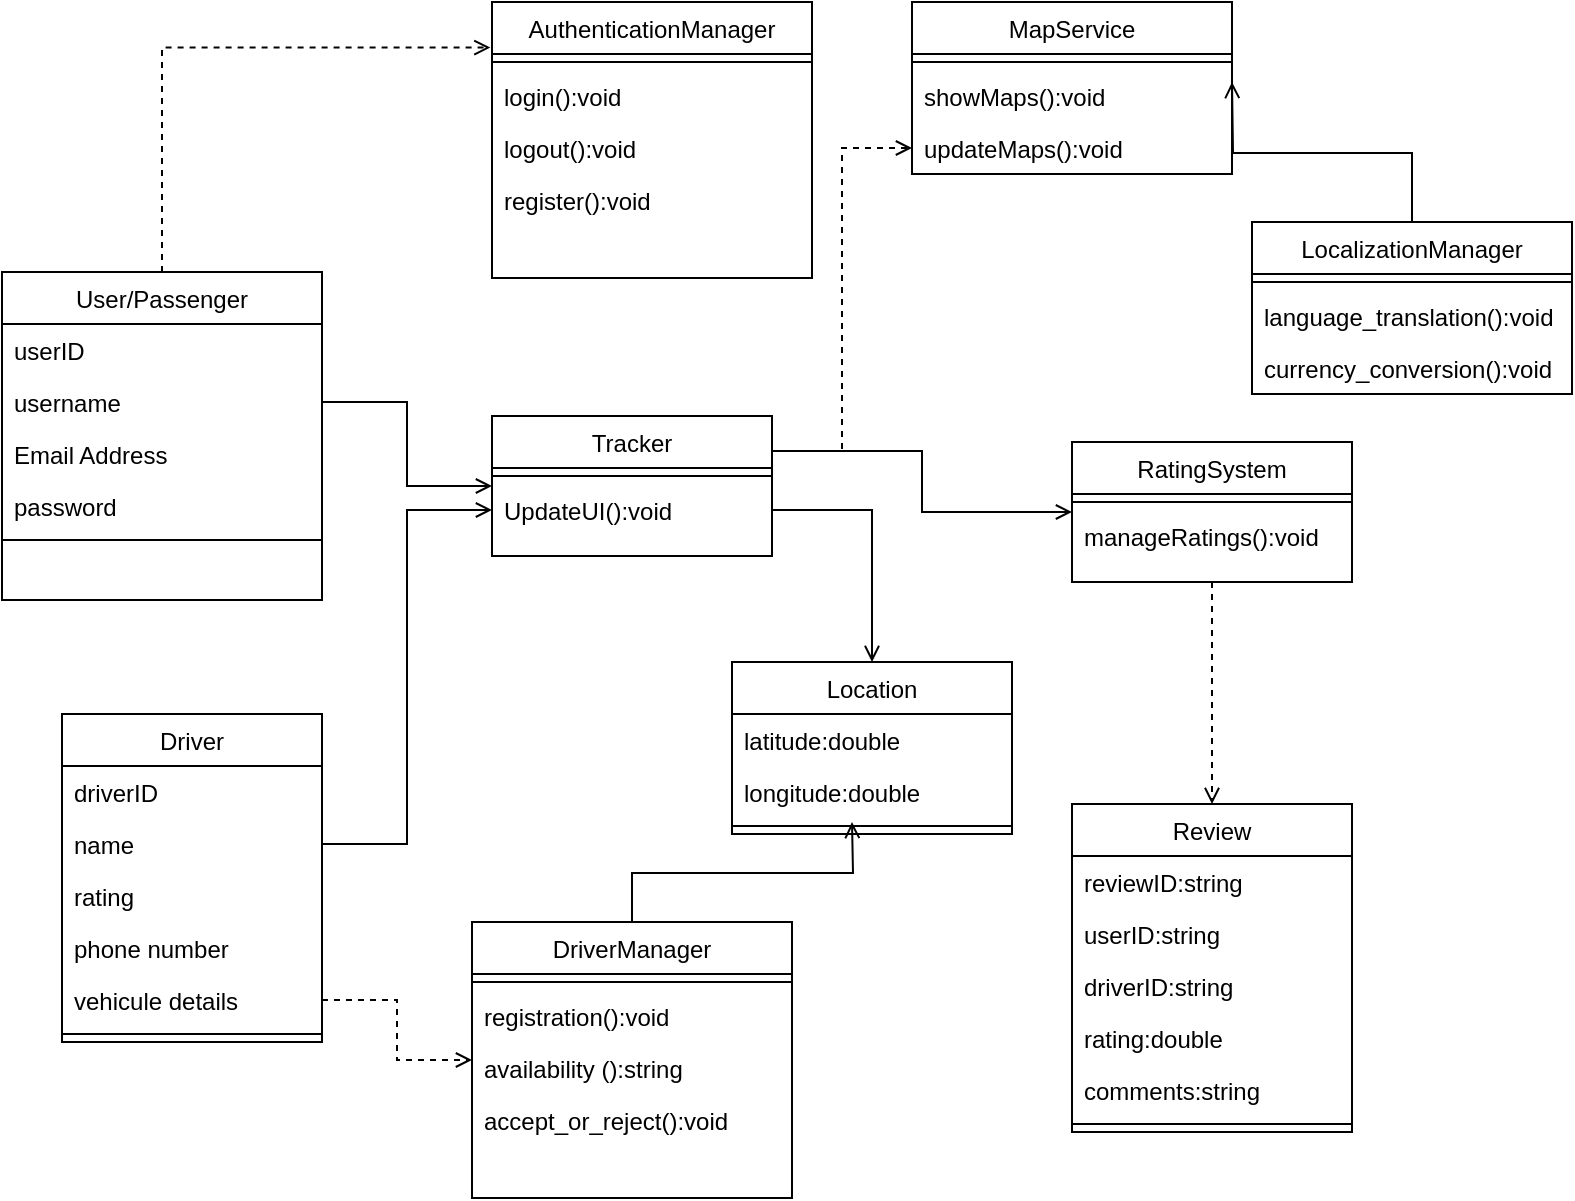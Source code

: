 <mxfile version="22.1.16" type="device">
  <diagram id="C5RBs43oDa-KdzZeNtuy" name="Page-1">
    <mxGraphModel dx="967" dy="545" grid="1" gridSize="10" guides="1" tooltips="1" connect="1" arrows="1" fold="1" page="1" pageScale="1" pageWidth="827" pageHeight="1169" math="0" shadow="0">
      <root>
        <mxCell id="WIyWlLk6GJQsqaUBKTNV-0" />
        <mxCell id="WIyWlLk6GJQsqaUBKTNV-1" parent="WIyWlLk6GJQsqaUBKTNV-0" />
        <mxCell id="sNR12M5y7fq2hwcgFkmC-0" value="Driver" style="swimlane;fontStyle=0;align=center;verticalAlign=top;childLayout=stackLayout;horizontal=1;startSize=26;horizontalStack=0;resizeParent=1;resizeLast=0;collapsible=1;marginBottom=0;rounded=0;shadow=0;strokeWidth=1;" vertex="1" parent="WIyWlLk6GJQsqaUBKTNV-1">
          <mxGeometry x="65" y="376" width="130" height="164" as="geometry">
            <mxRectangle x="130" y="380" width="160" height="26" as="alternateBounds" />
          </mxGeometry>
        </mxCell>
        <mxCell id="sNR12M5y7fq2hwcgFkmC-1" value="driverID" style="text;align=left;verticalAlign=top;spacingLeft=4;spacingRight=4;overflow=hidden;rotatable=0;points=[[0,0.5],[1,0.5]];portConstraint=eastwest;" vertex="1" parent="sNR12M5y7fq2hwcgFkmC-0">
          <mxGeometry y="26" width="130" height="26" as="geometry" />
        </mxCell>
        <mxCell id="sNR12M5y7fq2hwcgFkmC-2" value="name" style="text;align=left;verticalAlign=top;spacingLeft=4;spacingRight=4;overflow=hidden;rotatable=0;points=[[0,0.5],[1,0.5]];portConstraint=eastwest;rounded=0;shadow=0;html=0;" vertex="1" parent="sNR12M5y7fq2hwcgFkmC-0">
          <mxGeometry y="52" width="130" height="26" as="geometry" />
        </mxCell>
        <mxCell id="sNR12M5y7fq2hwcgFkmC-19" value="rating" style="text;align=left;verticalAlign=top;spacingLeft=4;spacingRight=4;overflow=hidden;rotatable=0;points=[[0,0.5],[1,0.5]];portConstraint=eastwest;rounded=0;shadow=0;html=0;" vertex="1" parent="sNR12M5y7fq2hwcgFkmC-0">
          <mxGeometry y="78" width="130" height="26" as="geometry" />
        </mxCell>
        <mxCell id="sNR12M5y7fq2hwcgFkmC-20" value="phone number" style="text;align=left;verticalAlign=top;spacingLeft=4;spacingRight=4;overflow=hidden;rotatable=0;points=[[0,0.5],[1,0.5]];portConstraint=eastwest;rounded=0;shadow=0;html=0;" vertex="1" parent="sNR12M5y7fq2hwcgFkmC-0">
          <mxGeometry y="104" width="130" height="26" as="geometry" />
        </mxCell>
        <mxCell id="sNR12M5y7fq2hwcgFkmC-21" value="vehicule details" style="text;align=left;verticalAlign=top;spacingLeft=4;spacingRight=4;overflow=hidden;rotatable=0;points=[[0,0.5],[1,0.5]];portConstraint=eastwest;rounded=0;shadow=0;html=0;" vertex="1" parent="sNR12M5y7fq2hwcgFkmC-0">
          <mxGeometry y="130" width="130" height="26" as="geometry" />
        </mxCell>
        <mxCell id="sNR12M5y7fq2hwcgFkmC-3" value="" style="line;html=1;strokeWidth=1;align=left;verticalAlign=middle;spacingTop=-1;spacingLeft=3;spacingRight=3;rotatable=0;labelPosition=right;points=[];portConstraint=eastwest;" vertex="1" parent="sNR12M5y7fq2hwcgFkmC-0">
          <mxGeometry y="156" width="130" height="8" as="geometry" />
        </mxCell>
        <mxCell id="sNR12M5y7fq2hwcgFkmC-6" value="User/Passenger" style="swimlane;fontStyle=0;align=center;verticalAlign=top;childLayout=stackLayout;horizontal=1;startSize=26;horizontalStack=0;resizeParent=1;resizeLast=0;collapsible=1;marginBottom=0;rounded=0;shadow=0;strokeWidth=1;" vertex="1" parent="WIyWlLk6GJQsqaUBKTNV-1">
          <mxGeometry x="35" y="155" width="160" height="164" as="geometry">
            <mxRectangle x="230" y="140" width="160" height="26" as="alternateBounds" />
          </mxGeometry>
        </mxCell>
        <mxCell id="sNR12M5y7fq2hwcgFkmC-7" value="userID" style="text;align=left;verticalAlign=top;spacingLeft=4;spacingRight=4;overflow=hidden;rotatable=0;points=[[0,0.5],[1,0.5]];portConstraint=eastwest;" vertex="1" parent="sNR12M5y7fq2hwcgFkmC-6">
          <mxGeometry y="26" width="160" height="26" as="geometry" />
        </mxCell>
        <mxCell id="sNR12M5y7fq2hwcgFkmC-8" value="username" style="text;align=left;verticalAlign=top;spacingLeft=4;spacingRight=4;overflow=hidden;rotatable=0;points=[[0,0.5],[1,0.5]];portConstraint=eastwest;rounded=0;shadow=0;html=0;" vertex="1" parent="sNR12M5y7fq2hwcgFkmC-6">
          <mxGeometry y="52" width="160" height="26" as="geometry" />
        </mxCell>
        <mxCell id="sNR12M5y7fq2hwcgFkmC-9" value="Email Address" style="text;align=left;verticalAlign=top;spacingLeft=4;spacingRight=4;overflow=hidden;rotatable=0;points=[[0,0.5],[1,0.5]];portConstraint=eastwest;rounded=0;shadow=0;html=0;" vertex="1" parent="sNR12M5y7fq2hwcgFkmC-6">
          <mxGeometry y="78" width="160" height="26" as="geometry" />
        </mxCell>
        <mxCell id="sNR12M5y7fq2hwcgFkmC-11" value="password" style="text;align=left;verticalAlign=top;spacingLeft=4;spacingRight=4;overflow=hidden;rotatable=0;points=[[0,0.5],[1,0.5]];portConstraint=eastwest;" vertex="1" parent="sNR12M5y7fq2hwcgFkmC-6">
          <mxGeometry y="104" width="160" height="26" as="geometry" />
        </mxCell>
        <mxCell id="sNR12M5y7fq2hwcgFkmC-10" value="" style="line;html=1;strokeWidth=1;align=left;verticalAlign=middle;spacingTop=-1;spacingLeft=3;spacingRight=3;rotatable=0;labelPosition=right;points=[];portConstraint=eastwest;" vertex="1" parent="sNR12M5y7fq2hwcgFkmC-6">
          <mxGeometry y="130" width="160" height="8" as="geometry" />
        </mxCell>
        <mxCell id="sNR12M5y7fq2hwcgFkmC-13" value="AuthenticationManager" style="swimlane;fontStyle=0;align=center;verticalAlign=top;childLayout=stackLayout;horizontal=1;startSize=26;horizontalStack=0;resizeParent=1;resizeLast=0;collapsible=1;marginBottom=0;rounded=0;shadow=0;strokeWidth=1;" vertex="1" parent="WIyWlLk6GJQsqaUBKTNV-1">
          <mxGeometry x="280" y="20" width="160" height="138" as="geometry">
            <mxRectangle x="340" y="380" width="170" height="26" as="alternateBounds" />
          </mxGeometry>
        </mxCell>
        <mxCell id="sNR12M5y7fq2hwcgFkmC-15" value="" style="line;html=1;strokeWidth=1;align=left;verticalAlign=middle;spacingTop=-1;spacingLeft=3;spacingRight=3;rotatable=0;labelPosition=right;points=[];portConstraint=eastwest;" vertex="1" parent="sNR12M5y7fq2hwcgFkmC-13">
          <mxGeometry y="26" width="160" height="8" as="geometry" />
        </mxCell>
        <mxCell id="sNR12M5y7fq2hwcgFkmC-16" value="login():void" style="text;align=left;verticalAlign=top;spacingLeft=4;spacingRight=4;overflow=hidden;rotatable=0;points=[[0,0.5],[1,0.5]];portConstraint=eastwest;" vertex="1" parent="sNR12M5y7fq2hwcgFkmC-13">
          <mxGeometry y="34" width="160" height="26" as="geometry" />
        </mxCell>
        <mxCell id="sNR12M5y7fq2hwcgFkmC-17" value="logout():void" style="text;align=left;verticalAlign=top;spacingLeft=4;spacingRight=4;overflow=hidden;rotatable=0;points=[[0,0.5],[1,0.5]];portConstraint=eastwest;" vertex="1" parent="sNR12M5y7fq2hwcgFkmC-13">
          <mxGeometry y="60" width="160" height="26" as="geometry" />
        </mxCell>
        <mxCell id="sNR12M5y7fq2hwcgFkmC-18" value="register():void" style="text;align=left;verticalAlign=top;spacingLeft=4;spacingRight=4;overflow=hidden;rotatable=0;points=[[0,0.5],[1,0.5]];portConstraint=eastwest;" vertex="1" parent="sNR12M5y7fq2hwcgFkmC-13">
          <mxGeometry y="86" width="160" height="26" as="geometry" />
        </mxCell>
        <mxCell id="sNR12M5y7fq2hwcgFkmC-63" style="edgeStyle=orthogonalEdgeStyle;rounded=0;orthogonalLoop=1;jettySize=auto;html=1;exitX=0.5;exitY=0;exitDx=0;exitDy=0;endArrow=open;endFill=0;" edge="1" parent="WIyWlLk6GJQsqaUBKTNV-1" source="sNR12M5y7fq2hwcgFkmC-22">
          <mxGeometry relative="1" as="geometry">
            <mxPoint x="460" y="430" as="targetPoint" />
          </mxGeometry>
        </mxCell>
        <mxCell id="sNR12M5y7fq2hwcgFkmC-22" value="DriverManager" style="swimlane;fontStyle=0;align=center;verticalAlign=top;childLayout=stackLayout;horizontal=1;startSize=26;horizontalStack=0;resizeParent=1;resizeLast=0;collapsible=1;marginBottom=0;rounded=0;shadow=0;strokeWidth=1;" vertex="1" parent="WIyWlLk6GJQsqaUBKTNV-1">
          <mxGeometry x="270" y="480" width="160" height="138" as="geometry">
            <mxRectangle x="340" y="380" width="170" height="26" as="alternateBounds" />
          </mxGeometry>
        </mxCell>
        <mxCell id="sNR12M5y7fq2hwcgFkmC-23" value="" style="line;html=1;strokeWidth=1;align=left;verticalAlign=middle;spacingTop=-1;spacingLeft=3;spacingRight=3;rotatable=0;labelPosition=right;points=[];portConstraint=eastwest;" vertex="1" parent="sNR12M5y7fq2hwcgFkmC-22">
          <mxGeometry y="26" width="160" height="8" as="geometry" />
        </mxCell>
        <mxCell id="sNR12M5y7fq2hwcgFkmC-24" value="registration():void" style="text;align=left;verticalAlign=top;spacingLeft=4;spacingRight=4;overflow=hidden;rotatable=0;points=[[0,0.5],[1,0.5]];portConstraint=eastwest;" vertex="1" parent="sNR12M5y7fq2hwcgFkmC-22">
          <mxGeometry y="34" width="160" height="26" as="geometry" />
        </mxCell>
        <mxCell id="sNR12M5y7fq2hwcgFkmC-25" value="availability ():string" style="text;align=left;verticalAlign=top;spacingLeft=4;spacingRight=4;overflow=hidden;rotatable=0;points=[[0,0.5],[1,0.5]];portConstraint=eastwest;" vertex="1" parent="sNR12M5y7fq2hwcgFkmC-22">
          <mxGeometry y="60" width="160" height="26" as="geometry" />
        </mxCell>
        <mxCell id="sNR12M5y7fq2hwcgFkmC-26" value="accept_or_reject():void" style="text;align=left;verticalAlign=top;spacingLeft=4;spacingRight=4;overflow=hidden;rotatable=0;points=[[0,0.5],[1,0.5]];portConstraint=eastwest;" vertex="1" parent="sNR12M5y7fq2hwcgFkmC-22">
          <mxGeometry y="86" width="160" height="26" as="geometry" />
        </mxCell>
        <mxCell id="sNR12M5y7fq2hwcgFkmC-27" value="Location" style="swimlane;fontStyle=0;align=center;verticalAlign=top;childLayout=stackLayout;horizontal=1;startSize=26;horizontalStack=0;resizeParent=1;resizeLast=0;collapsible=1;marginBottom=0;rounded=0;shadow=0;strokeWidth=1;" vertex="1" parent="WIyWlLk6GJQsqaUBKTNV-1">
          <mxGeometry x="400" y="350" width="140" height="86" as="geometry">
            <mxRectangle x="340" y="380" width="170" height="26" as="alternateBounds" />
          </mxGeometry>
        </mxCell>
        <mxCell id="sNR12M5y7fq2hwcgFkmC-28" value="latitude:double" style="text;align=left;verticalAlign=top;spacingLeft=4;spacingRight=4;overflow=hidden;rotatable=0;points=[[0,0.5],[1,0.5]];portConstraint=eastwest;" vertex="1" parent="sNR12M5y7fq2hwcgFkmC-27">
          <mxGeometry y="26" width="140" height="26" as="geometry" />
        </mxCell>
        <mxCell id="sNR12M5y7fq2hwcgFkmC-30" value="longitude:double" style="text;align=left;verticalAlign=top;spacingLeft=4;spacingRight=4;overflow=hidden;rotatable=0;points=[[0,0.5],[1,0.5]];portConstraint=eastwest;" vertex="1" parent="sNR12M5y7fq2hwcgFkmC-27">
          <mxGeometry y="52" width="140" height="26" as="geometry" />
        </mxCell>
        <mxCell id="sNR12M5y7fq2hwcgFkmC-29" value="" style="line;html=1;strokeWidth=1;align=left;verticalAlign=middle;spacingTop=-1;spacingLeft=3;spacingRight=3;rotatable=0;labelPosition=right;points=[];portConstraint=eastwest;" vertex="1" parent="sNR12M5y7fq2hwcgFkmC-27">
          <mxGeometry y="78" width="140" height="8" as="geometry" />
        </mxCell>
        <mxCell id="sNR12M5y7fq2hwcgFkmC-65" style="edgeStyle=orthogonalEdgeStyle;rounded=0;orthogonalLoop=1;jettySize=auto;html=1;exitX=1;exitY=0.25;exitDx=0;exitDy=0;endArrow=open;endFill=0;dashed=1;" edge="1" parent="WIyWlLk6GJQsqaUBKTNV-1" source="sNR12M5y7fq2hwcgFkmC-33" target="sNR12M5y7fq2hwcgFkmC-57">
          <mxGeometry relative="1" as="geometry" />
        </mxCell>
        <mxCell id="sNR12M5y7fq2hwcgFkmC-66" style="edgeStyle=orthogonalEdgeStyle;rounded=0;orthogonalLoop=1;jettySize=auto;html=1;exitX=1;exitY=0.25;exitDx=0;exitDy=0;entryX=0;entryY=0.5;entryDx=0;entryDy=0;endArrow=open;endFill=0;" edge="1" parent="WIyWlLk6GJQsqaUBKTNV-1" source="sNR12M5y7fq2hwcgFkmC-33" target="sNR12M5y7fq2hwcgFkmC-47">
          <mxGeometry relative="1" as="geometry" />
        </mxCell>
        <mxCell id="sNR12M5y7fq2hwcgFkmC-33" value="Tracker" style="swimlane;fontStyle=0;align=center;verticalAlign=top;childLayout=stackLayout;horizontal=1;startSize=26;horizontalStack=0;resizeParent=1;resizeLast=0;collapsible=1;marginBottom=0;rounded=0;shadow=0;strokeWidth=1;" vertex="1" parent="WIyWlLk6GJQsqaUBKTNV-1">
          <mxGeometry x="280" y="227" width="140" height="70" as="geometry">
            <mxRectangle x="340" y="380" width="170" height="26" as="alternateBounds" />
          </mxGeometry>
        </mxCell>
        <mxCell id="sNR12M5y7fq2hwcgFkmC-35" value="" style="line;html=1;strokeWidth=1;align=left;verticalAlign=middle;spacingTop=-1;spacingLeft=3;spacingRight=3;rotatable=0;labelPosition=right;points=[];portConstraint=eastwest;" vertex="1" parent="sNR12M5y7fq2hwcgFkmC-33">
          <mxGeometry y="26" width="140" height="8" as="geometry" />
        </mxCell>
        <mxCell id="sNR12M5y7fq2hwcgFkmC-36" value="UpdateUI():void" style="text;align=left;verticalAlign=top;spacingLeft=4;spacingRight=4;overflow=hidden;rotatable=0;points=[[0,0.5],[1,0.5]];portConstraint=eastwest;" vertex="1" parent="sNR12M5y7fq2hwcgFkmC-33">
          <mxGeometry y="34" width="140" height="26" as="geometry" />
        </mxCell>
        <mxCell id="sNR12M5y7fq2hwcgFkmC-39" value="Review" style="swimlane;fontStyle=0;align=center;verticalAlign=top;childLayout=stackLayout;horizontal=1;startSize=26;horizontalStack=0;resizeParent=1;resizeLast=0;collapsible=1;marginBottom=0;rounded=0;shadow=0;strokeWidth=1;" vertex="1" parent="WIyWlLk6GJQsqaUBKTNV-1">
          <mxGeometry x="570" y="421" width="140" height="164" as="geometry">
            <mxRectangle x="340" y="380" width="170" height="26" as="alternateBounds" />
          </mxGeometry>
        </mxCell>
        <mxCell id="sNR12M5y7fq2hwcgFkmC-40" value="reviewID:string" style="text;align=left;verticalAlign=top;spacingLeft=4;spacingRight=4;overflow=hidden;rotatable=0;points=[[0,0.5],[1,0.5]];portConstraint=eastwest;" vertex="1" parent="sNR12M5y7fq2hwcgFkmC-39">
          <mxGeometry y="26" width="140" height="26" as="geometry" />
        </mxCell>
        <mxCell id="sNR12M5y7fq2hwcgFkmC-41" value="userID:string" style="text;align=left;verticalAlign=top;spacingLeft=4;spacingRight=4;overflow=hidden;rotatable=0;points=[[0,0.5],[1,0.5]];portConstraint=eastwest;" vertex="1" parent="sNR12M5y7fq2hwcgFkmC-39">
          <mxGeometry y="52" width="140" height="26" as="geometry" />
        </mxCell>
        <mxCell id="sNR12M5y7fq2hwcgFkmC-43" value="driverID:string" style="text;align=left;verticalAlign=top;spacingLeft=4;spacingRight=4;overflow=hidden;rotatable=0;points=[[0,0.5],[1,0.5]];portConstraint=eastwest;" vertex="1" parent="sNR12M5y7fq2hwcgFkmC-39">
          <mxGeometry y="78" width="140" height="26" as="geometry" />
        </mxCell>
        <mxCell id="sNR12M5y7fq2hwcgFkmC-44" value="rating:double" style="text;align=left;verticalAlign=top;spacingLeft=4;spacingRight=4;overflow=hidden;rotatable=0;points=[[0,0.5],[1,0.5]];portConstraint=eastwest;" vertex="1" parent="sNR12M5y7fq2hwcgFkmC-39">
          <mxGeometry y="104" width="140" height="26" as="geometry" />
        </mxCell>
        <mxCell id="sNR12M5y7fq2hwcgFkmC-46" value="comments:string" style="text;align=left;verticalAlign=top;spacingLeft=4;spacingRight=4;overflow=hidden;rotatable=0;points=[[0,0.5],[1,0.5]];portConstraint=eastwest;" vertex="1" parent="sNR12M5y7fq2hwcgFkmC-39">
          <mxGeometry y="130" width="140" height="26" as="geometry" />
        </mxCell>
        <mxCell id="sNR12M5y7fq2hwcgFkmC-42" value="" style="line;html=1;strokeWidth=1;align=left;verticalAlign=middle;spacingTop=-1;spacingLeft=3;spacingRight=3;rotatable=0;labelPosition=right;points=[];portConstraint=eastwest;" vertex="1" parent="sNR12M5y7fq2hwcgFkmC-39">
          <mxGeometry y="156" width="140" height="8" as="geometry" />
        </mxCell>
        <mxCell id="sNR12M5y7fq2hwcgFkmC-62" style="edgeStyle=orthogonalEdgeStyle;rounded=0;orthogonalLoop=1;jettySize=auto;html=1;exitX=0.5;exitY=1;exitDx=0;exitDy=0;dashed=1;endArrow=open;endFill=0;" edge="1" parent="WIyWlLk6GJQsqaUBKTNV-1" source="sNR12M5y7fq2hwcgFkmC-47" target="sNR12M5y7fq2hwcgFkmC-39">
          <mxGeometry relative="1" as="geometry" />
        </mxCell>
        <mxCell id="sNR12M5y7fq2hwcgFkmC-47" value="RatingSystem" style="swimlane;fontStyle=0;align=center;verticalAlign=top;childLayout=stackLayout;horizontal=1;startSize=26;horizontalStack=0;resizeParent=1;resizeLast=0;collapsible=1;marginBottom=0;rounded=0;shadow=0;strokeWidth=1;" vertex="1" parent="WIyWlLk6GJQsqaUBKTNV-1">
          <mxGeometry x="570" y="240" width="140" height="70" as="geometry">
            <mxRectangle x="340" y="380" width="170" height="26" as="alternateBounds" />
          </mxGeometry>
        </mxCell>
        <mxCell id="sNR12M5y7fq2hwcgFkmC-48" value="" style="line;html=1;strokeWidth=1;align=left;verticalAlign=middle;spacingTop=-1;spacingLeft=3;spacingRight=3;rotatable=0;labelPosition=right;points=[];portConstraint=eastwest;" vertex="1" parent="sNR12M5y7fq2hwcgFkmC-47">
          <mxGeometry y="26" width="140" height="8" as="geometry" />
        </mxCell>
        <mxCell id="sNR12M5y7fq2hwcgFkmC-49" value="manageRatings():void" style="text;align=left;verticalAlign=top;spacingLeft=4;spacingRight=4;overflow=hidden;rotatable=0;points=[[0,0.5],[1,0.5]];portConstraint=eastwest;" vertex="1" parent="sNR12M5y7fq2hwcgFkmC-47">
          <mxGeometry y="34" width="140" height="26" as="geometry" />
        </mxCell>
        <mxCell id="sNR12M5y7fq2hwcgFkmC-67" style="edgeStyle=orthogonalEdgeStyle;rounded=0;orthogonalLoop=1;jettySize=auto;html=1;exitX=0.5;exitY=0;exitDx=0;exitDy=0;endArrow=open;endFill=0;" edge="1" parent="WIyWlLk6GJQsqaUBKTNV-1" source="sNR12M5y7fq2hwcgFkmC-50">
          <mxGeometry relative="1" as="geometry">
            <mxPoint x="650" y="60" as="targetPoint" />
          </mxGeometry>
        </mxCell>
        <mxCell id="sNR12M5y7fq2hwcgFkmC-50" value="LocalizationManager" style="swimlane;fontStyle=0;align=center;verticalAlign=top;childLayout=stackLayout;horizontal=1;startSize=26;horizontalStack=0;resizeParent=1;resizeLast=0;collapsible=1;marginBottom=0;rounded=0;shadow=0;strokeWidth=1;" vertex="1" parent="WIyWlLk6GJQsqaUBKTNV-1">
          <mxGeometry x="660" y="130" width="160" height="86" as="geometry">
            <mxRectangle x="340" y="380" width="170" height="26" as="alternateBounds" />
          </mxGeometry>
        </mxCell>
        <mxCell id="sNR12M5y7fq2hwcgFkmC-51" value="" style="line;html=1;strokeWidth=1;align=left;verticalAlign=middle;spacingTop=-1;spacingLeft=3;spacingRight=3;rotatable=0;labelPosition=right;points=[];portConstraint=eastwest;" vertex="1" parent="sNR12M5y7fq2hwcgFkmC-50">
          <mxGeometry y="26" width="160" height="8" as="geometry" />
        </mxCell>
        <mxCell id="sNR12M5y7fq2hwcgFkmC-52" value="language_translation():void" style="text;align=left;verticalAlign=top;spacingLeft=4;spacingRight=4;overflow=hidden;rotatable=0;points=[[0,0.5],[1,0.5]];portConstraint=eastwest;" vertex="1" parent="sNR12M5y7fq2hwcgFkmC-50">
          <mxGeometry y="34" width="160" height="26" as="geometry" />
        </mxCell>
        <mxCell id="sNR12M5y7fq2hwcgFkmC-53" value=" currency_conversion():void" style="text;align=left;verticalAlign=top;spacingLeft=4;spacingRight=4;overflow=hidden;rotatable=0;points=[[0,0.5],[1,0.5]];portConstraint=eastwest;" vertex="1" parent="sNR12M5y7fq2hwcgFkmC-50">
          <mxGeometry y="60" width="160" height="26" as="geometry" />
        </mxCell>
        <mxCell id="sNR12M5y7fq2hwcgFkmC-54" value="MapService" style="swimlane;fontStyle=0;align=center;verticalAlign=top;childLayout=stackLayout;horizontal=1;startSize=26;horizontalStack=0;resizeParent=1;resizeLast=0;collapsible=1;marginBottom=0;rounded=0;shadow=0;strokeWidth=1;" vertex="1" parent="WIyWlLk6GJQsqaUBKTNV-1">
          <mxGeometry x="490" y="20" width="160" height="86" as="geometry">
            <mxRectangle x="340" y="380" width="170" height="26" as="alternateBounds" />
          </mxGeometry>
        </mxCell>
        <mxCell id="sNR12M5y7fq2hwcgFkmC-55" value="" style="line;html=1;strokeWidth=1;align=left;verticalAlign=middle;spacingTop=-1;spacingLeft=3;spacingRight=3;rotatable=0;labelPosition=right;points=[];portConstraint=eastwest;" vertex="1" parent="sNR12M5y7fq2hwcgFkmC-54">
          <mxGeometry y="26" width="160" height="8" as="geometry" />
        </mxCell>
        <mxCell id="sNR12M5y7fq2hwcgFkmC-56" value="showMaps():void" style="text;align=left;verticalAlign=top;spacingLeft=4;spacingRight=4;overflow=hidden;rotatable=0;points=[[0,0.5],[1,0.5]];portConstraint=eastwest;" vertex="1" parent="sNR12M5y7fq2hwcgFkmC-54">
          <mxGeometry y="34" width="160" height="26" as="geometry" />
        </mxCell>
        <mxCell id="sNR12M5y7fq2hwcgFkmC-57" value=" updateMaps():void" style="text;align=left;verticalAlign=top;spacingLeft=4;spacingRight=4;overflow=hidden;rotatable=0;points=[[0,0.5],[1,0.5]];portConstraint=eastwest;" vertex="1" parent="sNR12M5y7fq2hwcgFkmC-54">
          <mxGeometry y="60" width="160" height="26" as="geometry" />
        </mxCell>
        <mxCell id="sNR12M5y7fq2hwcgFkmC-58" style="edgeStyle=orthogonalEdgeStyle;rounded=0;orthogonalLoop=1;jettySize=auto;html=1;exitX=1;exitY=0.5;exitDx=0;exitDy=0;entryX=0;entryY=0.5;entryDx=0;entryDy=0;endArrow=open;endFill=0;" edge="1" parent="WIyWlLk6GJQsqaUBKTNV-1" source="sNR12M5y7fq2hwcgFkmC-8" target="sNR12M5y7fq2hwcgFkmC-33">
          <mxGeometry relative="1" as="geometry" />
        </mxCell>
        <mxCell id="sNR12M5y7fq2hwcgFkmC-59" style="edgeStyle=orthogonalEdgeStyle;rounded=0;orthogonalLoop=1;jettySize=auto;html=1;exitX=1;exitY=0.5;exitDx=0;exitDy=0;endArrow=open;endFill=0;" edge="1" parent="WIyWlLk6GJQsqaUBKTNV-1" source="sNR12M5y7fq2hwcgFkmC-2" target="sNR12M5y7fq2hwcgFkmC-36">
          <mxGeometry relative="1" as="geometry" />
        </mxCell>
        <mxCell id="sNR12M5y7fq2hwcgFkmC-60" style="edgeStyle=orthogonalEdgeStyle;rounded=0;orthogonalLoop=1;jettySize=auto;html=1;exitX=1;exitY=0.5;exitDx=0;exitDy=0;entryX=0;entryY=0.5;entryDx=0;entryDy=0;endArrow=open;endFill=0;dashed=1;" edge="1" parent="WIyWlLk6GJQsqaUBKTNV-1" source="sNR12M5y7fq2hwcgFkmC-21" target="sNR12M5y7fq2hwcgFkmC-22">
          <mxGeometry relative="1" as="geometry" />
        </mxCell>
        <mxCell id="sNR12M5y7fq2hwcgFkmC-61" style="edgeStyle=orthogonalEdgeStyle;rounded=0;orthogonalLoop=1;jettySize=auto;html=1;exitX=0.5;exitY=0;exitDx=0;exitDy=0;entryX=-0.005;entryY=0.165;entryDx=0;entryDy=0;entryPerimeter=0;endArrow=open;endFill=0;dashed=1;" edge="1" parent="WIyWlLk6GJQsqaUBKTNV-1" source="sNR12M5y7fq2hwcgFkmC-6" target="sNR12M5y7fq2hwcgFkmC-13">
          <mxGeometry relative="1" as="geometry" />
        </mxCell>
        <mxCell id="sNR12M5y7fq2hwcgFkmC-64" style="edgeStyle=orthogonalEdgeStyle;rounded=0;orthogonalLoop=1;jettySize=auto;html=1;exitX=1;exitY=0.5;exitDx=0;exitDy=0;endArrow=open;endFill=0;" edge="1" parent="WIyWlLk6GJQsqaUBKTNV-1" source="sNR12M5y7fq2hwcgFkmC-36" target="sNR12M5y7fq2hwcgFkmC-27">
          <mxGeometry relative="1" as="geometry" />
        </mxCell>
      </root>
    </mxGraphModel>
  </diagram>
</mxfile>

